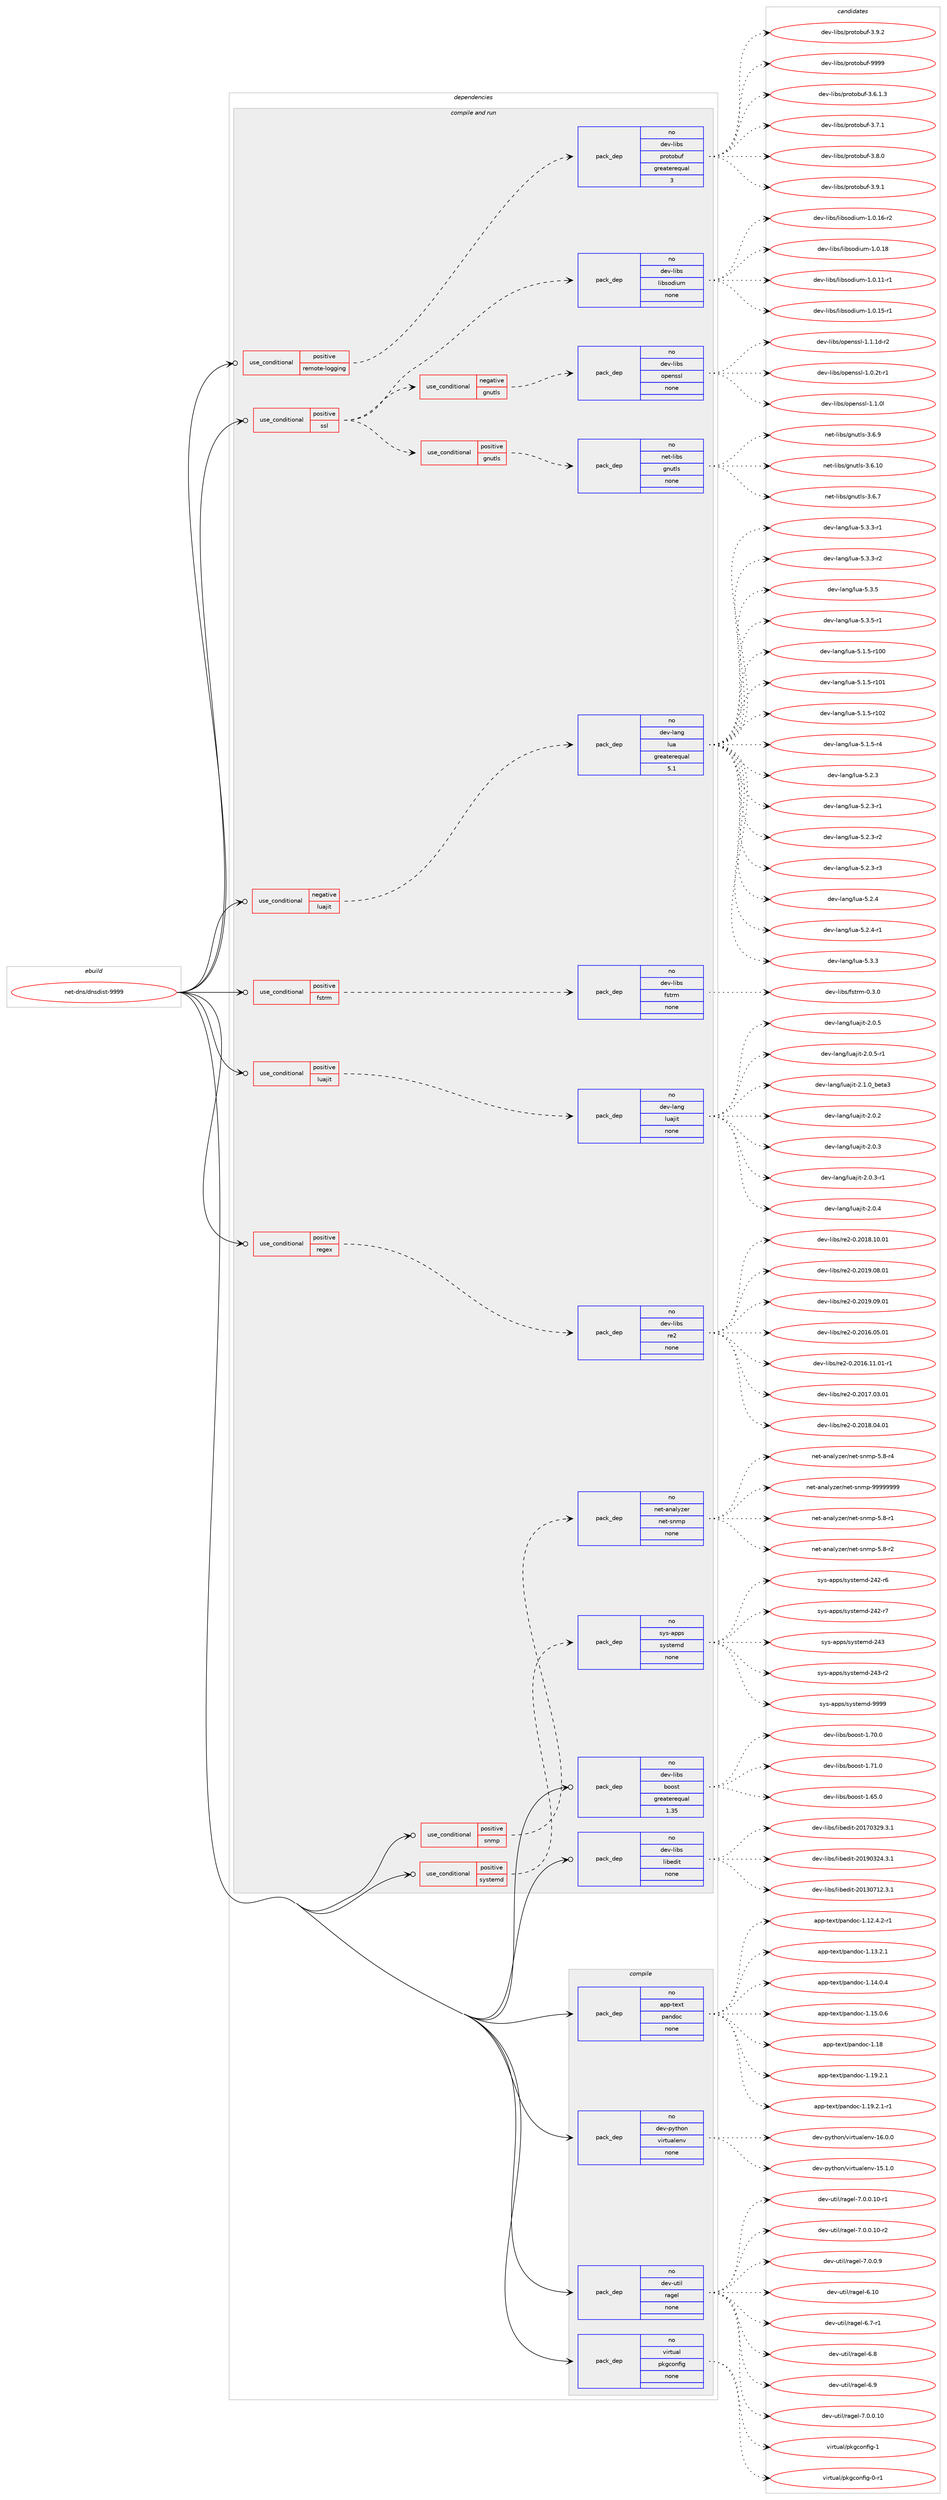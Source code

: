 digraph prolog {

# *************
# Graph options
# *************

newrank=true;
concentrate=true;
compound=true;
graph [rankdir=LR,fontname=Helvetica,fontsize=10,ranksep=1.5];#, ranksep=2.5, nodesep=0.2];
edge  [arrowhead=vee];
node  [fontname=Helvetica,fontsize=10];

# **********
# The ebuild
# **********

subgraph cluster_leftcol {
color=gray;
rank=same;
label=<<i>ebuild</i>>;
id [label="net-dns/dnsdist-9999", color=red, width=4, href="../net-dns/dnsdist-9999.svg"];
}

# ****************
# The dependencies
# ****************

subgraph cluster_midcol {
color=gray;
label=<<i>dependencies</i>>;
subgraph cluster_compile {
fillcolor="#eeeeee";
style=filled;
label=<<i>compile</i>>;
subgraph pack604602 {
dependency818119 [label=<<TABLE BORDER="0" CELLBORDER="1" CELLSPACING="0" CELLPADDING="4" WIDTH="220"><TR><TD ROWSPAN="6" CELLPADDING="30">pack_dep</TD></TR><TR><TD WIDTH="110">no</TD></TR><TR><TD>app-text</TD></TR><TR><TD>pandoc</TD></TR><TR><TD>none</TD></TR><TR><TD></TD></TR></TABLE>>, shape=none, color=blue];
}
id:e -> dependency818119:w [weight=20,style="solid",arrowhead="vee"];
subgraph pack604603 {
dependency818120 [label=<<TABLE BORDER="0" CELLBORDER="1" CELLSPACING="0" CELLPADDING="4" WIDTH="220"><TR><TD ROWSPAN="6" CELLPADDING="30">pack_dep</TD></TR><TR><TD WIDTH="110">no</TD></TR><TR><TD>dev-python</TD></TR><TR><TD>virtualenv</TD></TR><TR><TD>none</TD></TR><TR><TD></TD></TR></TABLE>>, shape=none, color=blue];
}
id:e -> dependency818120:w [weight=20,style="solid",arrowhead="vee"];
subgraph pack604604 {
dependency818121 [label=<<TABLE BORDER="0" CELLBORDER="1" CELLSPACING="0" CELLPADDING="4" WIDTH="220"><TR><TD ROWSPAN="6" CELLPADDING="30">pack_dep</TD></TR><TR><TD WIDTH="110">no</TD></TR><TR><TD>dev-util</TD></TR><TR><TD>ragel</TD></TR><TR><TD>none</TD></TR><TR><TD></TD></TR></TABLE>>, shape=none, color=blue];
}
id:e -> dependency818121:w [weight=20,style="solid",arrowhead="vee"];
subgraph pack604605 {
dependency818122 [label=<<TABLE BORDER="0" CELLBORDER="1" CELLSPACING="0" CELLPADDING="4" WIDTH="220"><TR><TD ROWSPAN="6" CELLPADDING="30">pack_dep</TD></TR><TR><TD WIDTH="110">no</TD></TR><TR><TD>virtual</TD></TR><TR><TD>pkgconfig</TD></TR><TR><TD>none</TD></TR><TR><TD></TD></TR></TABLE>>, shape=none, color=blue];
}
id:e -> dependency818122:w [weight=20,style="solid",arrowhead="vee"];
}
subgraph cluster_compileandrun {
fillcolor="#eeeeee";
style=filled;
label=<<i>compile and run</i>>;
subgraph cond199211 {
dependency818123 [label=<<TABLE BORDER="0" CELLBORDER="1" CELLSPACING="0" CELLPADDING="4"><TR><TD ROWSPAN="3" CELLPADDING="10">use_conditional</TD></TR><TR><TD>negative</TD></TR><TR><TD>luajit</TD></TR></TABLE>>, shape=none, color=red];
subgraph pack604606 {
dependency818124 [label=<<TABLE BORDER="0" CELLBORDER="1" CELLSPACING="0" CELLPADDING="4" WIDTH="220"><TR><TD ROWSPAN="6" CELLPADDING="30">pack_dep</TD></TR><TR><TD WIDTH="110">no</TD></TR><TR><TD>dev-lang</TD></TR><TR><TD>lua</TD></TR><TR><TD>greaterequal</TD></TR><TR><TD>5.1</TD></TR></TABLE>>, shape=none, color=blue];
}
dependency818123:e -> dependency818124:w [weight=20,style="dashed",arrowhead="vee"];
}
id:e -> dependency818123:w [weight=20,style="solid",arrowhead="odotvee"];
subgraph cond199212 {
dependency818125 [label=<<TABLE BORDER="0" CELLBORDER="1" CELLSPACING="0" CELLPADDING="4"><TR><TD ROWSPAN="3" CELLPADDING="10">use_conditional</TD></TR><TR><TD>positive</TD></TR><TR><TD>fstrm</TD></TR></TABLE>>, shape=none, color=red];
subgraph pack604607 {
dependency818126 [label=<<TABLE BORDER="0" CELLBORDER="1" CELLSPACING="0" CELLPADDING="4" WIDTH="220"><TR><TD ROWSPAN="6" CELLPADDING="30">pack_dep</TD></TR><TR><TD WIDTH="110">no</TD></TR><TR><TD>dev-libs</TD></TR><TR><TD>fstrm</TD></TR><TR><TD>none</TD></TR><TR><TD></TD></TR></TABLE>>, shape=none, color=blue];
}
dependency818125:e -> dependency818126:w [weight=20,style="dashed",arrowhead="vee"];
}
id:e -> dependency818125:w [weight=20,style="solid",arrowhead="odotvee"];
subgraph cond199213 {
dependency818127 [label=<<TABLE BORDER="0" CELLBORDER="1" CELLSPACING="0" CELLPADDING="4"><TR><TD ROWSPAN="3" CELLPADDING="10">use_conditional</TD></TR><TR><TD>positive</TD></TR><TR><TD>luajit</TD></TR></TABLE>>, shape=none, color=red];
subgraph pack604608 {
dependency818128 [label=<<TABLE BORDER="0" CELLBORDER="1" CELLSPACING="0" CELLPADDING="4" WIDTH="220"><TR><TD ROWSPAN="6" CELLPADDING="30">pack_dep</TD></TR><TR><TD WIDTH="110">no</TD></TR><TR><TD>dev-lang</TD></TR><TR><TD>luajit</TD></TR><TR><TD>none</TD></TR><TR><TD></TD></TR></TABLE>>, shape=none, color=blue];
}
dependency818127:e -> dependency818128:w [weight=20,style="dashed",arrowhead="vee"];
}
id:e -> dependency818127:w [weight=20,style="solid",arrowhead="odotvee"];
subgraph cond199214 {
dependency818129 [label=<<TABLE BORDER="0" CELLBORDER="1" CELLSPACING="0" CELLPADDING="4"><TR><TD ROWSPAN="3" CELLPADDING="10">use_conditional</TD></TR><TR><TD>positive</TD></TR><TR><TD>regex</TD></TR></TABLE>>, shape=none, color=red];
subgraph pack604609 {
dependency818130 [label=<<TABLE BORDER="0" CELLBORDER="1" CELLSPACING="0" CELLPADDING="4" WIDTH="220"><TR><TD ROWSPAN="6" CELLPADDING="30">pack_dep</TD></TR><TR><TD WIDTH="110">no</TD></TR><TR><TD>dev-libs</TD></TR><TR><TD>re2</TD></TR><TR><TD>none</TD></TR><TR><TD></TD></TR></TABLE>>, shape=none, color=blue];
}
dependency818129:e -> dependency818130:w [weight=20,style="dashed",arrowhead="vee"];
}
id:e -> dependency818129:w [weight=20,style="solid",arrowhead="odotvee"];
subgraph cond199215 {
dependency818131 [label=<<TABLE BORDER="0" CELLBORDER="1" CELLSPACING="0" CELLPADDING="4"><TR><TD ROWSPAN="3" CELLPADDING="10">use_conditional</TD></TR><TR><TD>positive</TD></TR><TR><TD>remote-logging</TD></TR></TABLE>>, shape=none, color=red];
subgraph pack604610 {
dependency818132 [label=<<TABLE BORDER="0" CELLBORDER="1" CELLSPACING="0" CELLPADDING="4" WIDTH="220"><TR><TD ROWSPAN="6" CELLPADDING="30">pack_dep</TD></TR><TR><TD WIDTH="110">no</TD></TR><TR><TD>dev-libs</TD></TR><TR><TD>protobuf</TD></TR><TR><TD>greaterequal</TD></TR><TR><TD>3</TD></TR></TABLE>>, shape=none, color=blue];
}
dependency818131:e -> dependency818132:w [weight=20,style="dashed",arrowhead="vee"];
}
id:e -> dependency818131:w [weight=20,style="solid",arrowhead="odotvee"];
subgraph cond199216 {
dependency818133 [label=<<TABLE BORDER="0" CELLBORDER="1" CELLSPACING="0" CELLPADDING="4"><TR><TD ROWSPAN="3" CELLPADDING="10">use_conditional</TD></TR><TR><TD>positive</TD></TR><TR><TD>snmp</TD></TR></TABLE>>, shape=none, color=red];
subgraph pack604611 {
dependency818134 [label=<<TABLE BORDER="0" CELLBORDER="1" CELLSPACING="0" CELLPADDING="4" WIDTH="220"><TR><TD ROWSPAN="6" CELLPADDING="30">pack_dep</TD></TR><TR><TD WIDTH="110">no</TD></TR><TR><TD>net-analyzer</TD></TR><TR><TD>net-snmp</TD></TR><TR><TD>none</TD></TR><TR><TD></TD></TR></TABLE>>, shape=none, color=blue];
}
dependency818133:e -> dependency818134:w [weight=20,style="dashed",arrowhead="vee"];
}
id:e -> dependency818133:w [weight=20,style="solid",arrowhead="odotvee"];
subgraph cond199217 {
dependency818135 [label=<<TABLE BORDER="0" CELLBORDER="1" CELLSPACING="0" CELLPADDING="4"><TR><TD ROWSPAN="3" CELLPADDING="10">use_conditional</TD></TR><TR><TD>positive</TD></TR><TR><TD>ssl</TD></TR></TABLE>>, shape=none, color=red];
subgraph pack604612 {
dependency818136 [label=<<TABLE BORDER="0" CELLBORDER="1" CELLSPACING="0" CELLPADDING="4" WIDTH="220"><TR><TD ROWSPAN="6" CELLPADDING="30">pack_dep</TD></TR><TR><TD WIDTH="110">no</TD></TR><TR><TD>dev-libs</TD></TR><TR><TD>libsodium</TD></TR><TR><TD>none</TD></TR><TR><TD></TD></TR></TABLE>>, shape=none, color=blue];
}
dependency818135:e -> dependency818136:w [weight=20,style="dashed",arrowhead="vee"];
subgraph cond199218 {
dependency818137 [label=<<TABLE BORDER="0" CELLBORDER="1" CELLSPACING="0" CELLPADDING="4"><TR><TD ROWSPAN="3" CELLPADDING="10">use_conditional</TD></TR><TR><TD>positive</TD></TR><TR><TD>gnutls</TD></TR></TABLE>>, shape=none, color=red];
subgraph pack604613 {
dependency818138 [label=<<TABLE BORDER="0" CELLBORDER="1" CELLSPACING="0" CELLPADDING="4" WIDTH="220"><TR><TD ROWSPAN="6" CELLPADDING="30">pack_dep</TD></TR><TR><TD WIDTH="110">no</TD></TR><TR><TD>net-libs</TD></TR><TR><TD>gnutls</TD></TR><TR><TD>none</TD></TR><TR><TD></TD></TR></TABLE>>, shape=none, color=blue];
}
dependency818137:e -> dependency818138:w [weight=20,style="dashed",arrowhead="vee"];
}
dependency818135:e -> dependency818137:w [weight=20,style="dashed",arrowhead="vee"];
subgraph cond199219 {
dependency818139 [label=<<TABLE BORDER="0" CELLBORDER="1" CELLSPACING="0" CELLPADDING="4"><TR><TD ROWSPAN="3" CELLPADDING="10">use_conditional</TD></TR><TR><TD>negative</TD></TR><TR><TD>gnutls</TD></TR></TABLE>>, shape=none, color=red];
subgraph pack604614 {
dependency818140 [label=<<TABLE BORDER="0" CELLBORDER="1" CELLSPACING="0" CELLPADDING="4" WIDTH="220"><TR><TD ROWSPAN="6" CELLPADDING="30">pack_dep</TD></TR><TR><TD WIDTH="110">no</TD></TR><TR><TD>dev-libs</TD></TR><TR><TD>openssl</TD></TR><TR><TD>none</TD></TR><TR><TD></TD></TR></TABLE>>, shape=none, color=blue];
}
dependency818139:e -> dependency818140:w [weight=20,style="dashed",arrowhead="vee"];
}
dependency818135:e -> dependency818139:w [weight=20,style="dashed",arrowhead="vee"];
}
id:e -> dependency818135:w [weight=20,style="solid",arrowhead="odotvee"];
subgraph cond199220 {
dependency818141 [label=<<TABLE BORDER="0" CELLBORDER="1" CELLSPACING="0" CELLPADDING="4"><TR><TD ROWSPAN="3" CELLPADDING="10">use_conditional</TD></TR><TR><TD>positive</TD></TR><TR><TD>systemd</TD></TR></TABLE>>, shape=none, color=red];
subgraph pack604615 {
dependency818142 [label=<<TABLE BORDER="0" CELLBORDER="1" CELLSPACING="0" CELLPADDING="4" WIDTH="220"><TR><TD ROWSPAN="6" CELLPADDING="30">pack_dep</TD></TR><TR><TD WIDTH="110">no</TD></TR><TR><TD>sys-apps</TD></TR><TR><TD>systemd</TD></TR><TR><TD>none</TD></TR><TR><TD></TD></TR></TABLE>>, shape=none, color=blue];
}
dependency818141:e -> dependency818142:w [weight=20,style="dashed",arrowhead="vee"];
}
id:e -> dependency818141:w [weight=20,style="solid",arrowhead="odotvee"];
subgraph pack604616 {
dependency818143 [label=<<TABLE BORDER="0" CELLBORDER="1" CELLSPACING="0" CELLPADDING="4" WIDTH="220"><TR><TD ROWSPAN="6" CELLPADDING="30">pack_dep</TD></TR><TR><TD WIDTH="110">no</TD></TR><TR><TD>dev-libs</TD></TR><TR><TD>boost</TD></TR><TR><TD>greaterequal</TD></TR><TR><TD>1.35</TD></TR></TABLE>>, shape=none, color=blue];
}
id:e -> dependency818143:w [weight=20,style="solid",arrowhead="odotvee"];
subgraph pack604617 {
dependency818144 [label=<<TABLE BORDER="0" CELLBORDER="1" CELLSPACING="0" CELLPADDING="4" WIDTH="220"><TR><TD ROWSPAN="6" CELLPADDING="30">pack_dep</TD></TR><TR><TD WIDTH="110">no</TD></TR><TR><TD>dev-libs</TD></TR><TR><TD>libedit</TD></TR><TR><TD>none</TD></TR><TR><TD></TD></TR></TABLE>>, shape=none, color=blue];
}
id:e -> dependency818144:w [weight=20,style="solid",arrowhead="odotvee"];
}
subgraph cluster_run {
fillcolor="#eeeeee";
style=filled;
label=<<i>run</i>>;
}
}

# **************
# The candidates
# **************

subgraph cluster_choices {
rank=same;
color=gray;
label=<<i>candidates</i>>;

subgraph choice604602 {
color=black;
nodesep=1;
choice97112112451161011201164711297110100111994549464950465246504511449 [label="app-text/pandoc-1.12.4.2-r1", color=red, width=4,href="../app-text/pandoc-1.12.4.2-r1.svg"];
choice9711211245116101120116471129711010011199454946495146504649 [label="app-text/pandoc-1.13.2.1", color=red, width=4,href="../app-text/pandoc-1.13.2.1.svg"];
choice9711211245116101120116471129711010011199454946495246484652 [label="app-text/pandoc-1.14.0.4", color=red, width=4,href="../app-text/pandoc-1.14.0.4.svg"];
choice9711211245116101120116471129711010011199454946495346484654 [label="app-text/pandoc-1.15.0.6", color=red, width=4,href="../app-text/pandoc-1.15.0.6.svg"];
choice97112112451161011201164711297110100111994549464956 [label="app-text/pandoc-1.18", color=red, width=4,href="../app-text/pandoc-1.18.svg"];
choice9711211245116101120116471129711010011199454946495746504649 [label="app-text/pandoc-1.19.2.1", color=red, width=4,href="../app-text/pandoc-1.19.2.1.svg"];
choice97112112451161011201164711297110100111994549464957465046494511449 [label="app-text/pandoc-1.19.2.1-r1", color=red, width=4,href="../app-text/pandoc-1.19.2.1-r1.svg"];
dependency818119:e -> choice97112112451161011201164711297110100111994549464950465246504511449:w [style=dotted,weight="100"];
dependency818119:e -> choice9711211245116101120116471129711010011199454946495146504649:w [style=dotted,weight="100"];
dependency818119:e -> choice9711211245116101120116471129711010011199454946495246484652:w [style=dotted,weight="100"];
dependency818119:e -> choice9711211245116101120116471129711010011199454946495346484654:w [style=dotted,weight="100"];
dependency818119:e -> choice97112112451161011201164711297110100111994549464956:w [style=dotted,weight="100"];
dependency818119:e -> choice9711211245116101120116471129711010011199454946495746504649:w [style=dotted,weight="100"];
dependency818119:e -> choice97112112451161011201164711297110100111994549464957465046494511449:w [style=dotted,weight="100"];
}
subgraph choice604603 {
color=black;
nodesep=1;
choice10010111845112121116104111110471181051141161179710810111011845495346494648 [label="dev-python/virtualenv-15.1.0", color=red, width=4,href="../dev-python/virtualenv-15.1.0.svg"];
choice10010111845112121116104111110471181051141161179710810111011845495446484648 [label="dev-python/virtualenv-16.0.0", color=red, width=4,href="../dev-python/virtualenv-16.0.0.svg"];
dependency818120:e -> choice10010111845112121116104111110471181051141161179710810111011845495346494648:w [style=dotted,weight="100"];
dependency818120:e -> choice10010111845112121116104111110471181051141161179710810111011845495446484648:w [style=dotted,weight="100"];
}
subgraph choice604604 {
color=black;
nodesep=1;
choice1001011184511711610510847114971031011084554464948 [label="dev-util/ragel-6.10", color=red, width=4,href="../dev-util/ragel-6.10.svg"];
choice100101118451171161051084711497103101108455446554511449 [label="dev-util/ragel-6.7-r1", color=red, width=4,href="../dev-util/ragel-6.7-r1.svg"];
choice10010111845117116105108471149710310110845544656 [label="dev-util/ragel-6.8", color=red, width=4,href="../dev-util/ragel-6.8.svg"];
choice10010111845117116105108471149710310110845544657 [label="dev-util/ragel-6.9", color=red, width=4,href="../dev-util/ragel-6.9.svg"];
choice100101118451171161051084711497103101108455546484648464948 [label="dev-util/ragel-7.0.0.10", color=red, width=4,href="../dev-util/ragel-7.0.0.10.svg"];
choice1001011184511711610510847114971031011084555464846484649484511449 [label="dev-util/ragel-7.0.0.10-r1", color=red, width=4,href="../dev-util/ragel-7.0.0.10-r1.svg"];
choice1001011184511711610510847114971031011084555464846484649484511450 [label="dev-util/ragel-7.0.0.10-r2", color=red, width=4,href="../dev-util/ragel-7.0.0.10-r2.svg"];
choice1001011184511711610510847114971031011084555464846484657 [label="dev-util/ragel-7.0.0.9", color=red, width=4,href="../dev-util/ragel-7.0.0.9.svg"];
dependency818121:e -> choice1001011184511711610510847114971031011084554464948:w [style=dotted,weight="100"];
dependency818121:e -> choice100101118451171161051084711497103101108455446554511449:w [style=dotted,weight="100"];
dependency818121:e -> choice10010111845117116105108471149710310110845544656:w [style=dotted,weight="100"];
dependency818121:e -> choice10010111845117116105108471149710310110845544657:w [style=dotted,weight="100"];
dependency818121:e -> choice100101118451171161051084711497103101108455546484648464948:w [style=dotted,weight="100"];
dependency818121:e -> choice1001011184511711610510847114971031011084555464846484649484511449:w [style=dotted,weight="100"];
dependency818121:e -> choice1001011184511711610510847114971031011084555464846484649484511450:w [style=dotted,weight="100"];
dependency818121:e -> choice1001011184511711610510847114971031011084555464846484657:w [style=dotted,weight="100"];
}
subgraph choice604605 {
color=black;
nodesep=1;
choice11810511411611797108471121071039911111010210510345484511449 [label="virtual/pkgconfig-0-r1", color=red, width=4,href="../virtual/pkgconfig-0-r1.svg"];
choice1181051141161179710847112107103991111101021051034549 [label="virtual/pkgconfig-1", color=red, width=4,href="../virtual/pkgconfig-1.svg"];
dependency818122:e -> choice11810511411611797108471121071039911111010210510345484511449:w [style=dotted,weight="100"];
dependency818122:e -> choice1181051141161179710847112107103991111101021051034549:w [style=dotted,weight="100"];
}
subgraph choice604606 {
color=black;
nodesep=1;
choice1001011184510897110103471081179745534649465345114494848 [label="dev-lang/lua-5.1.5-r100", color=red, width=4,href="../dev-lang/lua-5.1.5-r100.svg"];
choice1001011184510897110103471081179745534649465345114494849 [label="dev-lang/lua-5.1.5-r101", color=red, width=4,href="../dev-lang/lua-5.1.5-r101.svg"];
choice1001011184510897110103471081179745534649465345114494850 [label="dev-lang/lua-5.1.5-r102", color=red, width=4,href="../dev-lang/lua-5.1.5-r102.svg"];
choice100101118451089711010347108117974553464946534511452 [label="dev-lang/lua-5.1.5-r4", color=red, width=4,href="../dev-lang/lua-5.1.5-r4.svg"];
choice10010111845108971101034710811797455346504651 [label="dev-lang/lua-5.2.3", color=red, width=4,href="../dev-lang/lua-5.2.3.svg"];
choice100101118451089711010347108117974553465046514511449 [label="dev-lang/lua-5.2.3-r1", color=red, width=4,href="../dev-lang/lua-5.2.3-r1.svg"];
choice100101118451089711010347108117974553465046514511450 [label="dev-lang/lua-5.2.3-r2", color=red, width=4,href="../dev-lang/lua-5.2.3-r2.svg"];
choice100101118451089711010347108117974553465046514511451 [label="dev-lang/lua-5.2.3-r3", color=red, width=4,href="../dev-lang/lua-5.2.3-r3.svg"];
choice10010111845108971101034710811797455346504652 [label="dev-lang/lua-5.2.4", color=red, width=4,href="../dev-lang/lua-5.2.4.svg"];
choice100101118451089711010347108117974553465046524511449 [label="dev-lang/lua-5.2.4-r1", color=red, width=4,href="../dev-lang/lua-5.2.4-r1.svg"];
choice10010111845108971101034710811797455346514651 [label="dev-lang/lua-5.3.3", color=red, width=4,href="../dev-lang/lua-5.3.3.svg"];
choice100101118451089711010347108117974553465146514511449 [label="dev-lang/lua-5.3.3-r1", color=red, width=4,href="../dev-lang/lua-5.3.3-r1.svg"];
choice100101118451089711010347108117974553465146514511450 [label="dev-lang/lua-5.3.3-r2", color=red, width=4,href="../dev-lang/lua-5.3.3-r2.svg"];
choice10010111845108971101034710811797455346514653 [label="dev-lang/lua-5.3.5", color=red, width=4,href="../dev-lang/lua-5.3.5.svg"];
choice100101118451089711010347108117974553465146534511449 [label="dev-lang/lua-5.3.5-r1", color=red, width=4,href="../dev-lang/lua-5.3.5-r1.svg"];
dependency818124:e -> choice1001011184510897110103471081179745534649465345114494848:w [style=dotted,weight="100"];
dependency818124:e -> choice1001011184510897110103471081179745534649465345114494849:w [style=dotted,weight="100"];
dependency818124:e -> choice1001011184510897110103471081179745534649465345114494850:w [style=dotted,weight="100"];
dependency818124:e -> choice100101118451089711010347108117974553464946534511452:w [style=dotted,weight="100"];
dependency818124:e -> choice10010111845108971101034710811797455346504651:w [style=dotted,weight="100"];
dependency818124:e -> choice100101118451089711010347108117974553465046514511449:w [style=dotted,weight="100"];
dependency818124:e -> choice100101118451089711010347108117974553465046514511450:w [style=dotted,weight="100"];
dependency818124:e -> choice100101118451089711010347108117974553465046514511451:w [style=dotted,weight="100"];
dependency818124:e -> choice10010111845108971101034710811797455346504652:w [style=dotted,weight="100"];
dependency818124:e -> choice100101118451089711010347108117974553465046524511449:w [style=dotted,weight="100"];
dependency818124:e -> choice10010111845108971101034710811797455346514651:w [style=dotted,weight="100"];
dependency818124:e -> choice100101118451089711010347108117974553465146514511449:w [style=dotted,weight="100"];
dependency818124:e -> choice100101118451089711010347108117974553465146514511450:w [style=dotted,weight="100"];
dependency818124:e -> choice10010111845108971101034710811797455346514653:w [style=dotted,weight="100"];
dependency818124:e -> choice100101118451089711010347108117974553465146534511449:w [style=dotted,weight="100"];
}
subgraph choice604607 {
color=black;
nodesep=1;
choice100101118451081059811547102115116114109454846514648 [label="dev-libs/fstrm-0.3.0", color=red, width=4,href="../dev-libs/fstrm-0.3.0.svg"];
dependency818126:e -> choice100101118451081059811547102115116114109454846514648:w [style=dotted,weight="100"];
}
subgraph choice604608 {
color=black;
nodesep=1;
choice10010111845108971101034710811797106105116455046484650 [label="dev-lang/luajit-2.0.2", color=red, width=4,href="../dev-lang/luajit-2.0.2.svg"];
choice10010111845108971101034710811797106105116455046484651 [label="dev-lang/luajit-2.0.3", color=red, width=4,href="../dev-lang/luajit-2.0.3.svg"];
choice100101118451089711010347108117971061051164550464846514511449 [label="dev-lang/luajit-2.0.3-r1", color=red, width=4,href="../dev-lang/luajit-2.0.3-r1.svg"];
choice10010111845108971101034710811797106105116455046484652 [label="dev-lang/luajit-2.0.4", color=red, width=4,href="../dev-lang/luajit-2.0.4.svg"];
choice10010111845108971101034710811797106105116455046484653 [label="dev-lang/luajit-2.0.5", color=red, width=4,href="../dev-lang/luajit-2.0.5.svg"];
choice100101118451089711010347108117971061051164550464846534511449 [label="dev-lang/luajit-2.0.5-r1", color=red, width=4,href="../dev-lang/luajit-2.0.5-r1.svg"];
choice1001011184510897110103471081179710610511645504649464895981011169751 [label="dev-lang/luajit-2.1.0_beta3", color=red, width=4,href="../dev-lang/luajit-2.1.0_beta3.svg"];
dependency818128:e -> choice10010111845108971101034710811797106105116455046484650:w [style=dotted,weight="100"];
dependency818128:e -> choice10010111845108971101034710811797106105116455046484651:w [style=dotted,weight="100"];
dependency818128:e -> choice100101118451089711010347108117971061051164550464846514511449:w [style=dotted,weight="100"];
dependency818128:e -> choice10010111845108971101034710811797106105116455046484652:w [style=dotted,weight="100"];
dependency818128:e -> choice10010111845108971101034710811797106105116455046484653:w [style=dotted,weight="100"];
dependency818128:e -> choice100101118451089711010347108117971061051164550464846534511449:w [style=dotted,weight="100"];
dependency818128:e -> choice1001011184510897110103471081179710610511645504649464895981011169751:w [style=dotted,weight="100"];
}
subgraph choice604609 {
color=black;
nodesep=1;
choice1001011184510810598115471141015045484650484954464853464849 [label="dev-libs/re2-0.2016.05.01", color=red, width=4,href="../dev-libs/re2-0.2016.05.01.svg"];
choice10010111845108105981154711410150454846504849544649494648494511449 [label="dev-libs/re2-0.2016.11.01-r1", color=red, width=4,href="../dev-libs/re2-0.2016.11.01-r1.svg"];
choice1001011184510810598115471141015045484650484955464851464849 [label="dev-libs/re2-0.2017.03.01", color=red, width=4,href="../dev-libs/re2-0.2017.03.01.svg"];
choice1001011184510810598115471141015045484650484956464852464849 [label="dev-libs/re2-0.2018.04.01", color=red, width=4,href="../dev-libs/re2-0.2018.04.01.svg"];
choice1001011184510810598115471141015045484650484956464948464849 [label="dev-libs/re2-0.2018.10.01", color=red, width=4,href="../dev-libs/re2-0.2018.10.01.svg"];
choice1001011184510810598115471141015045484650484957464856464849 [label="dev-libs/re2-0.2019.08.01", color=red, width=4,href="../dev-libs/re2-0.2019.08.01.svg"];
choice1001011184510810598115471141015045484650484957464857464849 [label="dev-libs/re2-0.2019.09.01", color=red, width=4,href="../dev-libs/re2-0.2019.09.01.svg"];
dependency818130:e -> choice1001011184510810598115471141015045484650484954464853464849:w [style=dotted,weight="100"];
dependency818130:e -> choice10010111845108105981154711410150454846504849544649494648494511449:w [style=dotted,weight="100"];
dependency818130:e -> choice1001011184510810598115471141015045484650484955464851464849:w [style=dotted,weight="100"];
dependency818130:e -> choice1001011184510810598115471141015045484650484956464852464849:w [style=dotted,weight="100"];
dependency818130:e -> choice1001011184510810598115471141015045484650484956464948464849:w [style=dotted,weight="100"];
dependency818130:e -> choice1001011184510810598115471141015045484650484957464856464849:w [style=dotted,weight="100"];
dependency818130:e -> choice1001011184510810598115471141015045484650484957464857464849:w [style=dotted,weight="100"];
}
subgraph choice604610 {
color=black;
nodesep=1;
choice100101118451081059811547112114111116111981171024551465446494651 [label="dev-libs/protobuf-3.6.1.3", color=red, width=4,href="../dev-libs/protobuf-3.6.1.3.svg"];
choice10010111845108105981154711211411111611198117102455146554649 [label="dev-libs/protobuf-3.7.1", color=red, width=4,href="../dev-libs/protobuf-3.7.1.svg"];
choice10010111845108105981154711211411111611198117102455146564648 [label="dev-libs/protobuf-3.8.0", color=red, width=4,href="../dev-libs/protobuf-3.8.0.svg"];
choice10010111845108105981154711211411111611198117102455146574649 [label="dev-libs/protobuf-3.9.1", color=red, width=4,href="../dev-libs/protobuf-3.9.1.svg"];
choice10010111845108105981154711211411111611198117102455146574650 [label="dev-libs/protobuf-3.9.2", color=red, width=4,href="../dev-libs/protobuf-3.9.2.svg"];
choice100101118451081059811547112114111116111981171024557575757 [label="dev-libs/protobuf-9999", color=red, width=4,href="../dev-libs/protobuf-9999.svg"];
dependency818132:e -> choice100101118451081059811547112114111116111981171024551465446494651:w [style=dotted,weight="100"];
dependency818132:e -> choice10010111845108105981154711211411111611198117102455146554649:w [style=dotted,weight="100"];
dependency818132:e -> choice10010111845108105981154711211411111611198117102455146564648:w [style=dotted,weight="100"];
dependency818132:e -> choice10010111845108105981154711211411111611198117102455146574649:w [style=dotted,weight="100"];
dependency818132:e -> choice10010111845108105981154711211411111611198117102455146574650:w [style=dotted,weight="100"];
dependency818132:e -> choice100101118451081059811547112114111116111981171024557575757:w [style=dotted,weight="100"];
}
subgraph choice604611 {
color=black;
nodesep=1;
choice1101011164597110971081211221011144711010111645115110109112455346564511449 [label="net-analyzer/net-snmp-5.8-r1", color=red, width=4,href="../net-analyzer/net-snmp-5.8-r1.svg"];
choice1101011164597110971081211221011144711010111645115110109112455346564511450 [label="net-analyzer/net-snmp-5.8-r2", color=red, width=4,href="../net-analyzer/net-snmp-5.8-r2.svg"];
choice1101011164597110971081211221011144711010111645115110109112455346564511452 [label="net-analyzer/net-snmp-5.8-r4", color=red, width=4,href="../net-analyzer/net-snmp-5.8-r4.svg"];
choice1101011164597110971081211221011144711010111645115110109112455757575757575757 [label="net-analyzer/net-snmp-99999999", color=red, width=4,href="../net-analyzer/net-snmp-99999999.svg"];
dependency818134:e -> choice1101011164597110971081211221011144711010111645115110109112455346564511449:w [style=dotted,weight="100"];
dependency818134:e -> choice1101011164597110971081211221011144711010111645115110109112455346564511450:w [style=dotted,weight="100"];
dependency818134:e -> choice1101011164597110971081211221011144711010111645115110109112455346564511452:w [style=dotted,weight="100"];
dependency818134:e -> choice1101011164597110971081211221011144711010111645115110109112455757575757575757:w [style=dotted,weight="100"];
}
subgraph choice604612 {
color=black;
nodesep=1;
choice10010111845108105981154710810598115111100105117109454946484649494511449 [label="dev-libs/libsodium-1.0.11-r1", color=red, width=4,href="../dev-libs/libsodium-1.0.11-r1.svg"];
choice10010111845108105981154710810598115111100105117109454946484649534511449 [label="dev-libs/libsodium-1.0.15-r1", color=red, width=4,href="../dev-libs/libsodium-1.0.15-r1.svg"];
choice10010111845108105981154710810598115111100105117109454946484649544511450 [label="dev-libs/libsodium-1.0.16-r2", color=red, width=4,href="../dev-libs/libsodium-1.0.16-r2.svg"];
choice1001011184510810598115471081059811511110010511710945494648464956 [label="dev-libs/libsodium-1.0.18", color=red, width=4,href="../dev-libs/libsodium-1.0.18.svg"];
dependency818136:e -> choice10010111845108105981154710810598115111100105117109454946484649494511449:w [style=dotted,weight="100"];
dependency818136:e -> choice10010111845108105981154710810598115111100105117109454946484649534511449:w [style=dotted,weight="100"];
dependency818136:e -> choice10010111845108105981154710810598115111100105117109454946484649544511450:w [style=dotted,weight="100"];
dependency818136:e -> choice1001011184510810598115471081059811511110010511710945494648464956:w [style=dotted,weight="100"];
}
subgraph choice604613 {
color=black;
nodesep=1;
choice11010111645108105981154710311011711610811545514654464948 [label="net-libs/gnutls-3.6.10", color=red, width=4,href="../net-libs/gnutls-3.6.10.svg"];
choice110101116451081059811547103110117116108115455146544655 [label="net-libs/gnutls-3.6.7", color=red, width=4,href="../net-libs/gnutls-3.6.7.svg"];
choice110101116451081059811547103110117116108115455146544657 [label="net-libs/gnutls-3.6.9", color=red, width=4,href="../net-libs/gnutls-3.6.9.svg"];
dependency818138:e -> choice11010111645108105981154710311011711610811545514654464948:w [style=dotted,weight="100"];
dependency818138:e -> choice110101116451081059811547103110117116108115455146544655:w [style=dotted,weight="100"];
dependency818138:e -> choice110101116451081059811547103110117116108115455146544657:w [style=dotted,weight="100"];
}
subgraph choice604614 {
color=black;
nodesep=1;
choice1001011184510810598115471111121011101151151084549464846501164511449 [label="dev-libs/openssl-1.0.2t-r1", color=red, width=4,href="../dev-libs/openssl-1.0.2t-r1.svg"];
choice100101118451081059811547111112101110115115108454946494648108 [label="dev-libs/openssl-1.1.0l", color=red, width=4,href="../dev-libs/openssl-1.1.0l.svg"];
choice1001011184510810598115471111121011101151151084549464946491004511450 [label="dev-libs/openssl-1.1.1d-r2", color=red, width=4,href="../dev-libs/openssl-1.1.1d-r2.svg"];
dependency818140:e -> choice1001011184510810598115471111121011101151151084549464846501164511449:w [style=dotted,weight="100"];
dependency818140:e -> choice100101118451081059811547111112101110115115108454946494648108:w [style=dotted,weight="100"];
dependency818140:e -> choice1001011184510810598115471111121011101151151084549464946491004511450:w [style=dotted,weight="100"];
}
subgraph choice604615 {
color=black;
nodesep=1;
choice115121115459711211211547115121115116101109100455052504511454 [label="sys-apps/systemd-242-r6", color=red, width=4,href="../sys-apps/systemd-242-r6.svg"];
choice115121115459711211211547115121115116101109100455052504511455 [label="sys-apps/systemd-242-r7", color=red, width=4,href="../sys-apps/systemd-242-r7.svg"];
choice11512111545971121121154711512111511610110910045505251 [label="sys-apps/systemd-243", color=red, width=4,href="../sys-apps/systemd-243.svg"];
choice115121115459711211211547115121115116101109100455052514511450 [label="sys-apps/systemd-243-r2", color=red, width=4,href="../sys-apps/systemd-243-r2.svg"];
choice1151211154597112112115471151211151161011091004557575757 [label="sys-apps/systemd-9999", color=red, width=4,href="../sys-apps/systemd-9999.svg"];
dependency818142:e -> choice115121115459711211211547115121115116101109100455052504511454:w [style=dotted,weight="100"];
dependency818142:e -> choice115121115459711211211547115121115116101109100455052504511455:w [style=dotted,weight="100"];
dependency818142:e -> choice11512111545971121121154711512111511610110910045505251:w [style=dotted,weight="100"];
dependency818142:e -> choice115121115459711211211547115121115116101109100455052514511450:w [style=dotted,weight="100"];
dependency818142:e -> choice1151211154597112112115471151211151161011091004557575757:w [style=dotted,weight="100"];
}
subgraph choice604616 {
color=black;
nodesep=1;
choice1001011184510810598115479811111111511645494654534648 [label="dev-libs/boost-1.65.0", color=red, width=4,href="../dev-libs/boost-1.65.0.svg"];
choice1001011184510810598115479811111111511645494655484648 [label="dev-libs/boost-1.70.0", color=red, width=4,href="../dev-libs/boost-1.70.0.svg"];
choice1001011184510810598115479811111111511645494655494648 [label="dev-libs/boost-1.71.0", color=red, width=4,href="../dev-libs/boost-1.71.0.svg"];
dependency818143:e -> choice1001011184510810598115479811111111511645494654534648:w [style=dotted,weight="100"];
dependency818143:e -> choice1001011184510810598115479811111111511645494655484648:w [style=dotted,weight="100"];
dependency818143:e -> choice1001011184510810598115479811111111511645494655494648:w [style=dotted,weight="100"];
}
subgraph choice604617 {
color=black;
nodesep=1;
choice1001011184510810598115471081059810110010511645504849514855495046514649 [label="dev-libs/libedit-20130712.3.1", color=red, width=4,href="../dev-libs/libedit-20130712.3.1.svg"];
choice1001011184510810598115471081059810110010511645504849554851505746514649 [label="dev-libs/libedit-20170329.3.1", color=red, width=4,href="../dev-libs/libedit-20170329.3.1.svg"];
choice1001011184510810598115471081059810110010511645504849574851505246514649 [label="dev-libs/libedit-20190324.3.1", color=red, width=4,href="../dev-libs/libedit-20190324.3.1.svg"];
dependency818144:e -> choice1001011184510810598115471081059810110010511645504849514855495046514649:w [style=dotted,weight="100"];
dependency818144:e -> choice1001011184510810598115471081059810110010511645504849554851505746514649:w [style=dotted,weight="100"];
dependency818144:e -> choice1001011184510810598115471081059810110010511645504849574851505246514649:w [style=dotted,weight="100"];
}
}

}
